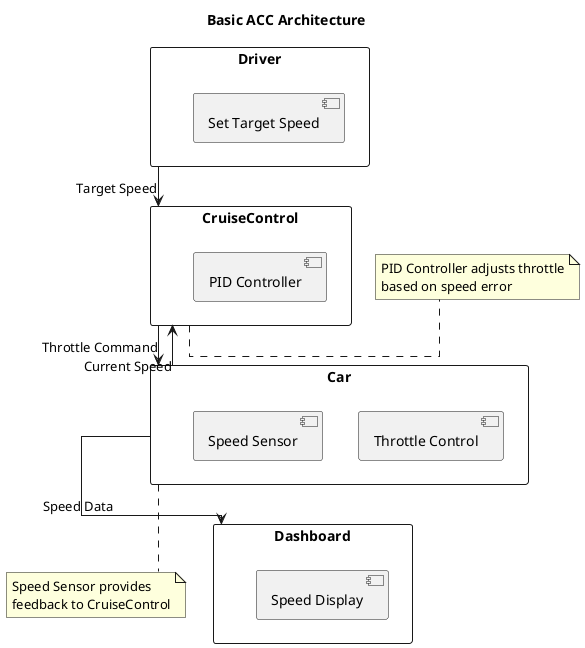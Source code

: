 @startuml BasicACCArchitecture

title Basic ACC Architecture
skinparam linetype ortho

rectangle "Driver" as driver {
    [Set Target Speed]
}

rectangle "CruiseControl" as cc {
    [PID Controller]
}

rectangle "Car" as car {
    [Throttle Control]
    [Speed Sensor]
}

rectangle "Dashboard" as dash {
    [Speed Display]
}

driver --> cc : Target Speed
cc --> car : Throttle Command
car --> cc : Current Speed
car --> dash : Speed Data

note right of cc
    PID Controller adjusts throttle
    based on speed error
end note

note bottom of car
    Speed Sensor provides
    feedback to CruiseControl
end note

@enduml
